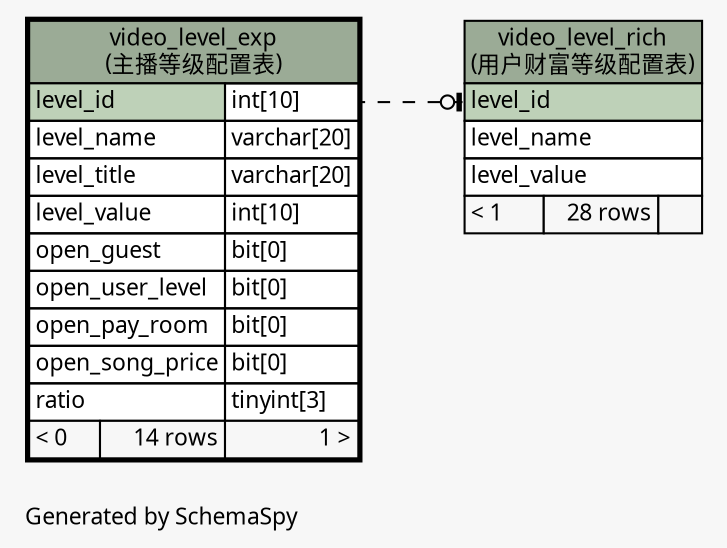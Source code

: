 // dot 2.26.0 on Linux 2.6.32-504.3.3.el6.x86_64
// SchemaSpy rev Unknown
digraph "impliedTwoDegreesRelationshipsDiagram" {
  graph [
    rankdir="RL"
    bgcolor="#f7f7f7"
    label="\nGenerated by SchemaSpy"
    labeljust="l"
    nodesep="0.18"
    ranksep="0.46"
    fontname="Microsoft YaHei"
    fontsize="11"
  ];
  node [
    fontname="Microsoft YaHei"
    fontsize="11"
    shape="plaintext"
  ];
  edge [
    arrowsize="0.8"
  ];
  "video_level_rich":"level_id":w -> "video_level_exp":"level_id.type":e [arrowhead=none dir=back arrowtail=teeodot style=dashed];
  "video_level_exp" [
    label=<
    <TABLE BORDER="2" CELLBORDER="1" CELLSPACING="0" BGCOLOR="#ffffff">
      <TR><TD COLSPAN="3" BGCOLOR="#9bab96" ALIGN="CENTER">video_level_exp<br/>(主播等级配置表)</TD></TR>
      <TR><TD PORT="level_id" COLSPAN="2" BGCOLOR="#bed1b8" ALIGN="LEFT">level_id</TD><TD PORT="level_id.type" ALIGN="LEFT">int[10]</TD></TR>
      <TR><TD PORT="level_name" COLSPAN="2" ALIGN="LEFT">level_name</TD><TD PORT="level_name.type" ALIGN="LEFT">varchar[20]</TD></TR>
      <TR><TD PORT="level_title" COLSPAN="2" ALIGN="LEFT">level_title</TD><TD PORT="level_title.type" ALIGN="LEFT">varchar[20]</TD></TR>
      <TR><TD PORT="level_value" COLSPAN="2" ALIGN="LEFT">level_value</TD><TD PORT="level_value.type" ALIGN="LEFT">int[10]</TD></TR>
      <TR><TD PORT="open_guest" COLSPAN="2" ALIGN="LEFT">open_guest</TD><TD PORT="open_guest.type" ALIGN="LEFT">bit[0]</TD></TR>
      <TR><TD PORT="open_user_level" COLSPAN="2" ALIGN="LEFT">open_user_level</TD><TD PORT="open_user_level.type" ALIGN="LEFT">bit[0]</TD></TR>
      <TR><TD PORT="open_pay_room" COLSPAN="2" ALIGN="LEFT">open_pay_room</TD><TD PORT="open_pay_room.type" ALIGN="LEFT">bit[0]</TD></TR>
      <TR><TD PORT="open_song_price" COLSPAN="2" ALIGN="LEFT">open_song_price</TD><TD PORT="open_song_price.type" ALIGN="LEFT">bit[0]</TD></TR>
      <TR><TD PORT="ratio" COLSPAN="2" ALIGN="LEFT">ratio</TD><TD PORT="ratio.type" ALIGN="LEFT">tinyint[3]</TD></TR>
      <TR><TD ALIGN="LEFT" BGCOLOR="#f7f7f7">&lt; 0</TD><TD ALIGN="RIGHT" BGCOLOR="#f7f7f7">14 rows</TD><TD ALIGN="RIGHT" BGCOLOR="#f7f7f7">1 &gt;</TD></TR>
    </TABLE>>
    URL="video_level_exp.html"
    tooltip="video_level_exp"
  ];
  "video_level_rich" [
    label=<
    <TABLE BORDER="0" CELLBORDER="1" CELLSPACING="0" BGCOLOR="#ffffff">
      <TR><TD COLSPAN="3" BGCOLOR="#9bab96" ALIGN="CENTER">video_level_rich<br/>(用户财富等级配置表)</TD></TR>
      <TR><TD PORT="level_id" COLSPAN="3" BGCOLOR="#bed1b8" ALIGN="LEFT">level_id</TD></TR>
      <TR><TD PORT="level_name" COLSPAN="3" ALIGN="LEFT">level_name</TD></TR>
      <TR><TD PORT="level_value" COLSPAN="3" ALIGN="LEFT">level_value</TD></TR>
      <TR><TD ALIGN="LEFT" BGCOLOR="#f7f7f7">&lt; 1</TD><TD ALIGN="RIGHT" BGCOLOR="#f7f7f7">28 rows</TD><TD ALIGN="RIGHT" BGCOLOR="#f7f7f7">  </TD></TR>
    </TABLE>>
    URL="video_level_rich.html"
    tooltip="video_level_rich"
  ];
}
